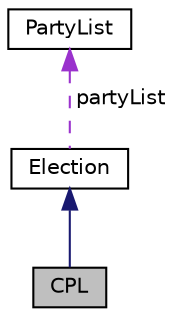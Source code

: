 digraph "CPL"
{
 // LATEX_PDF_SIZE
  edge [fontname="Helvetica",fontsize="10",labelfontname="Helvetica",labelfontsize="10"];
  node [fontname="Helvetica",fontsize="10",shape=record];
  Node1 [label="CPL",height=0.2,width=0.4,color="black", fillcolor="grey75", style="filled", fontcolor="black",tooltip=" "];
  Node2 -> Node1 [dir="back",color="midnightblue",fontsize="10",style="solid",fontname="Helvetica"];
  Node2 [label="Election",height=0.2,width=0.4,color="black", fillcolor="white", style="filled",URL="$classElection.html",tooltip=" "];
  Node3 -> Node2 [dir="back",color="darkorchid3",fontsize="10",style="dashed",label=" partyList" ,fontname="Helvetica"];
  Node3 [label="PartyList",height=0.2,width=0.4,color="black", fillcolor="white", style="filled",URL="$classPartyList.html",tooltip=" "];
}
